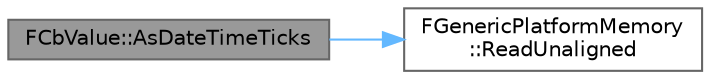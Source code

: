digraph "FCbValue::AsDateTimeTicks"
{
 // INTERACTIVE_SVG=YES
 // LATEX_PDF_SIZE
  bgcolor="transparent";
  edge [fontname=Helvetica,fontsize=10,labelfontname=Helvetica,labelfontsize=10];
  node [fontname=Helvetica,fontsize=10,shape=box,height=0.2,width=0.4];
  rankdir="LR";
  Node1 [id="Node000001",label="FCbValue::AsDateTimeTicks",height=0.2,width=0.4,color="gray40", fillcolor="grey60", style="filled", fontcolor="black",tooltip=" "];
  Node1 -> Node2 [id="edge1_Node000001_Node000002",color="steelblue1",style="solid",tooltip=" "];
  Node2 [id="Node000002",label="FGenericPlatformMemory\l::ReadUnaligned",height=0.2,width=0.4,color="grey40", fillcolor="white", style="filled",URL="$d3/dfd/structFGenericPlatformMemory.html#a1b61fa8be4045ac8e9e6624d9b1fddc3",tooltip="Loads a simple POD type from unaligned memory."];
}

